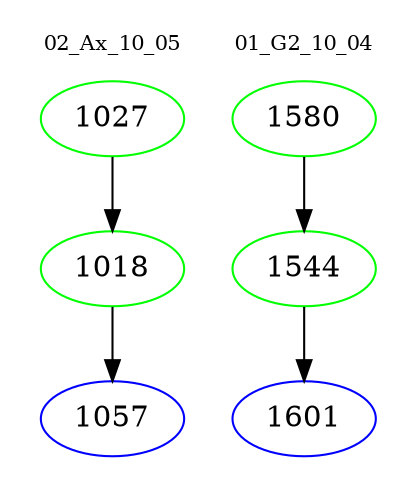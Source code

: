 digraph{
subgraph cluster_0 {
color = white
label = "02_Ax_10_05";
fontsize=10;
T0_1027 [label="1027", color="green"]
T0_1027 -> T0_1018 [color="black"]
T0_1018 [label="1018", color="green"]
T0_1018 -> T0_1057 [color="black"]
T0_1057 [label="1057", color="blue"]
}
subgraph cluster_1 {
color = white
label = "01_G2_10_04";
fontsize=10;
T1_1580 [label="1580", color="green"]
T1_1580 -> T1_1544 [color="black"]
T1_1544 [label="1544", color="green"]
T1_1544 -> T1_1601 [color="black"]
T1_1601 [label="1601", color="blue"]
}
}
